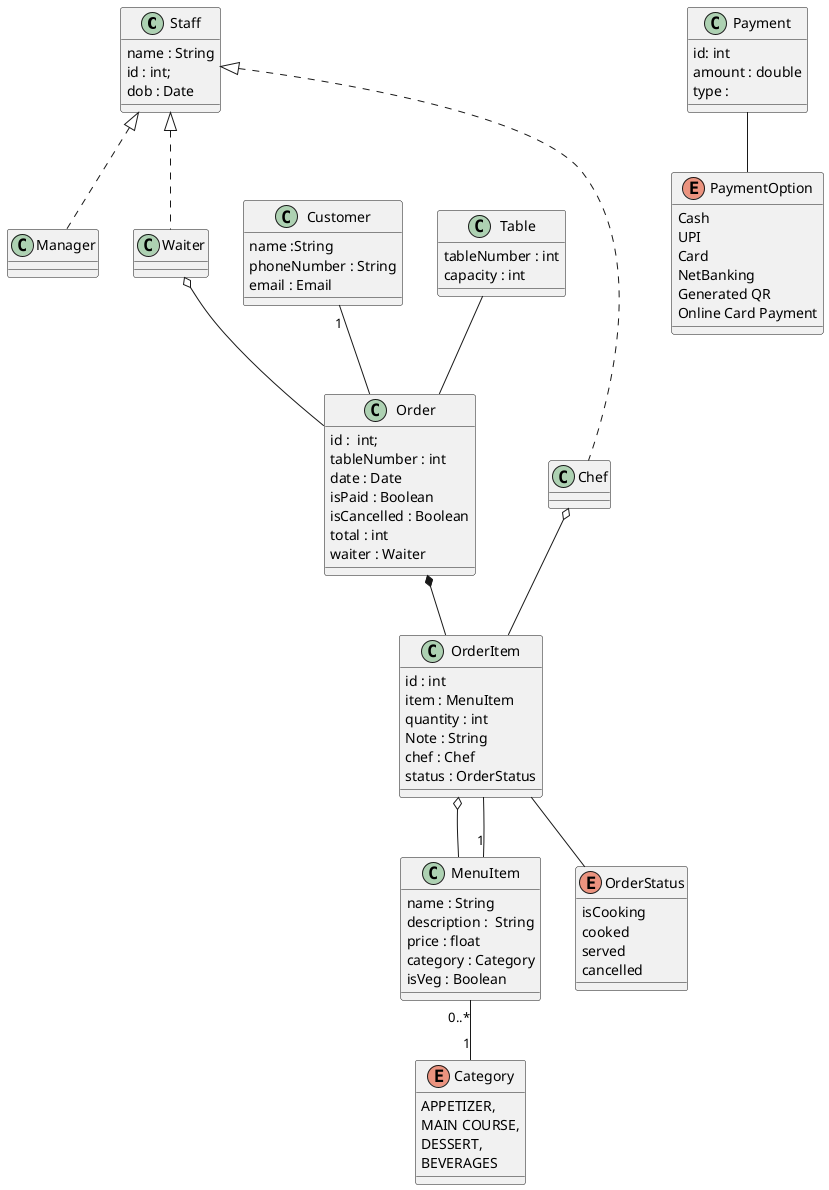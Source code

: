 @startuml
class Staff {
  name : String
  id : int;
  dob : Date
}

class Manager {

}

class Waiter {
}

class Chef {
}

class Customer {
    name :String
    phoneNumber : String
    email : Email
}


enum Category {
    APPETIZER,
    MAIN COURSE,
    DESSERT,
    BEVERAGES
}
class MenuItem{
    name : String
    description :  String
    price : float
    category : Category
    isVeg : Boolean
}

class Table {
    tableNumber : int
    capacity : int
}

class Order{
    id :  int;
    tableNumber : int
    date : Date
    isPaid : Boolean
    isCancelled : Boolean
    total : int
    waiter : Waiter
}

enum OrderStatus{
    isCooking
    cooked
    served
    cancelled
}
class OrderItem{
    id : int
    item : MenuItem
    quantity : int
    Note : String
    chef : Chef
    status : OrderStatus
}

class Payment {
    id: int
    amount : double
    type : 
}

enum PaymentOption{
    Cash
    UPI
    Card
    NetBanking
    Generated QR
    Online Card Payment
}

Staff <|.. Manager
Staff <|.. Waiter
Staff <|.. Chef

MenuItem "0..*" -- "1" Category
Table -- Order
Order *-- OrderItem
Waiter o-- Order
Chef o-- OrderItem
OrderItem -- OrderStatus
OrderItem o-- MenuItem
MenuItem "1" -- OrderItem
Customer "1"-- Order
Payment -- PaymentOption
@enduml